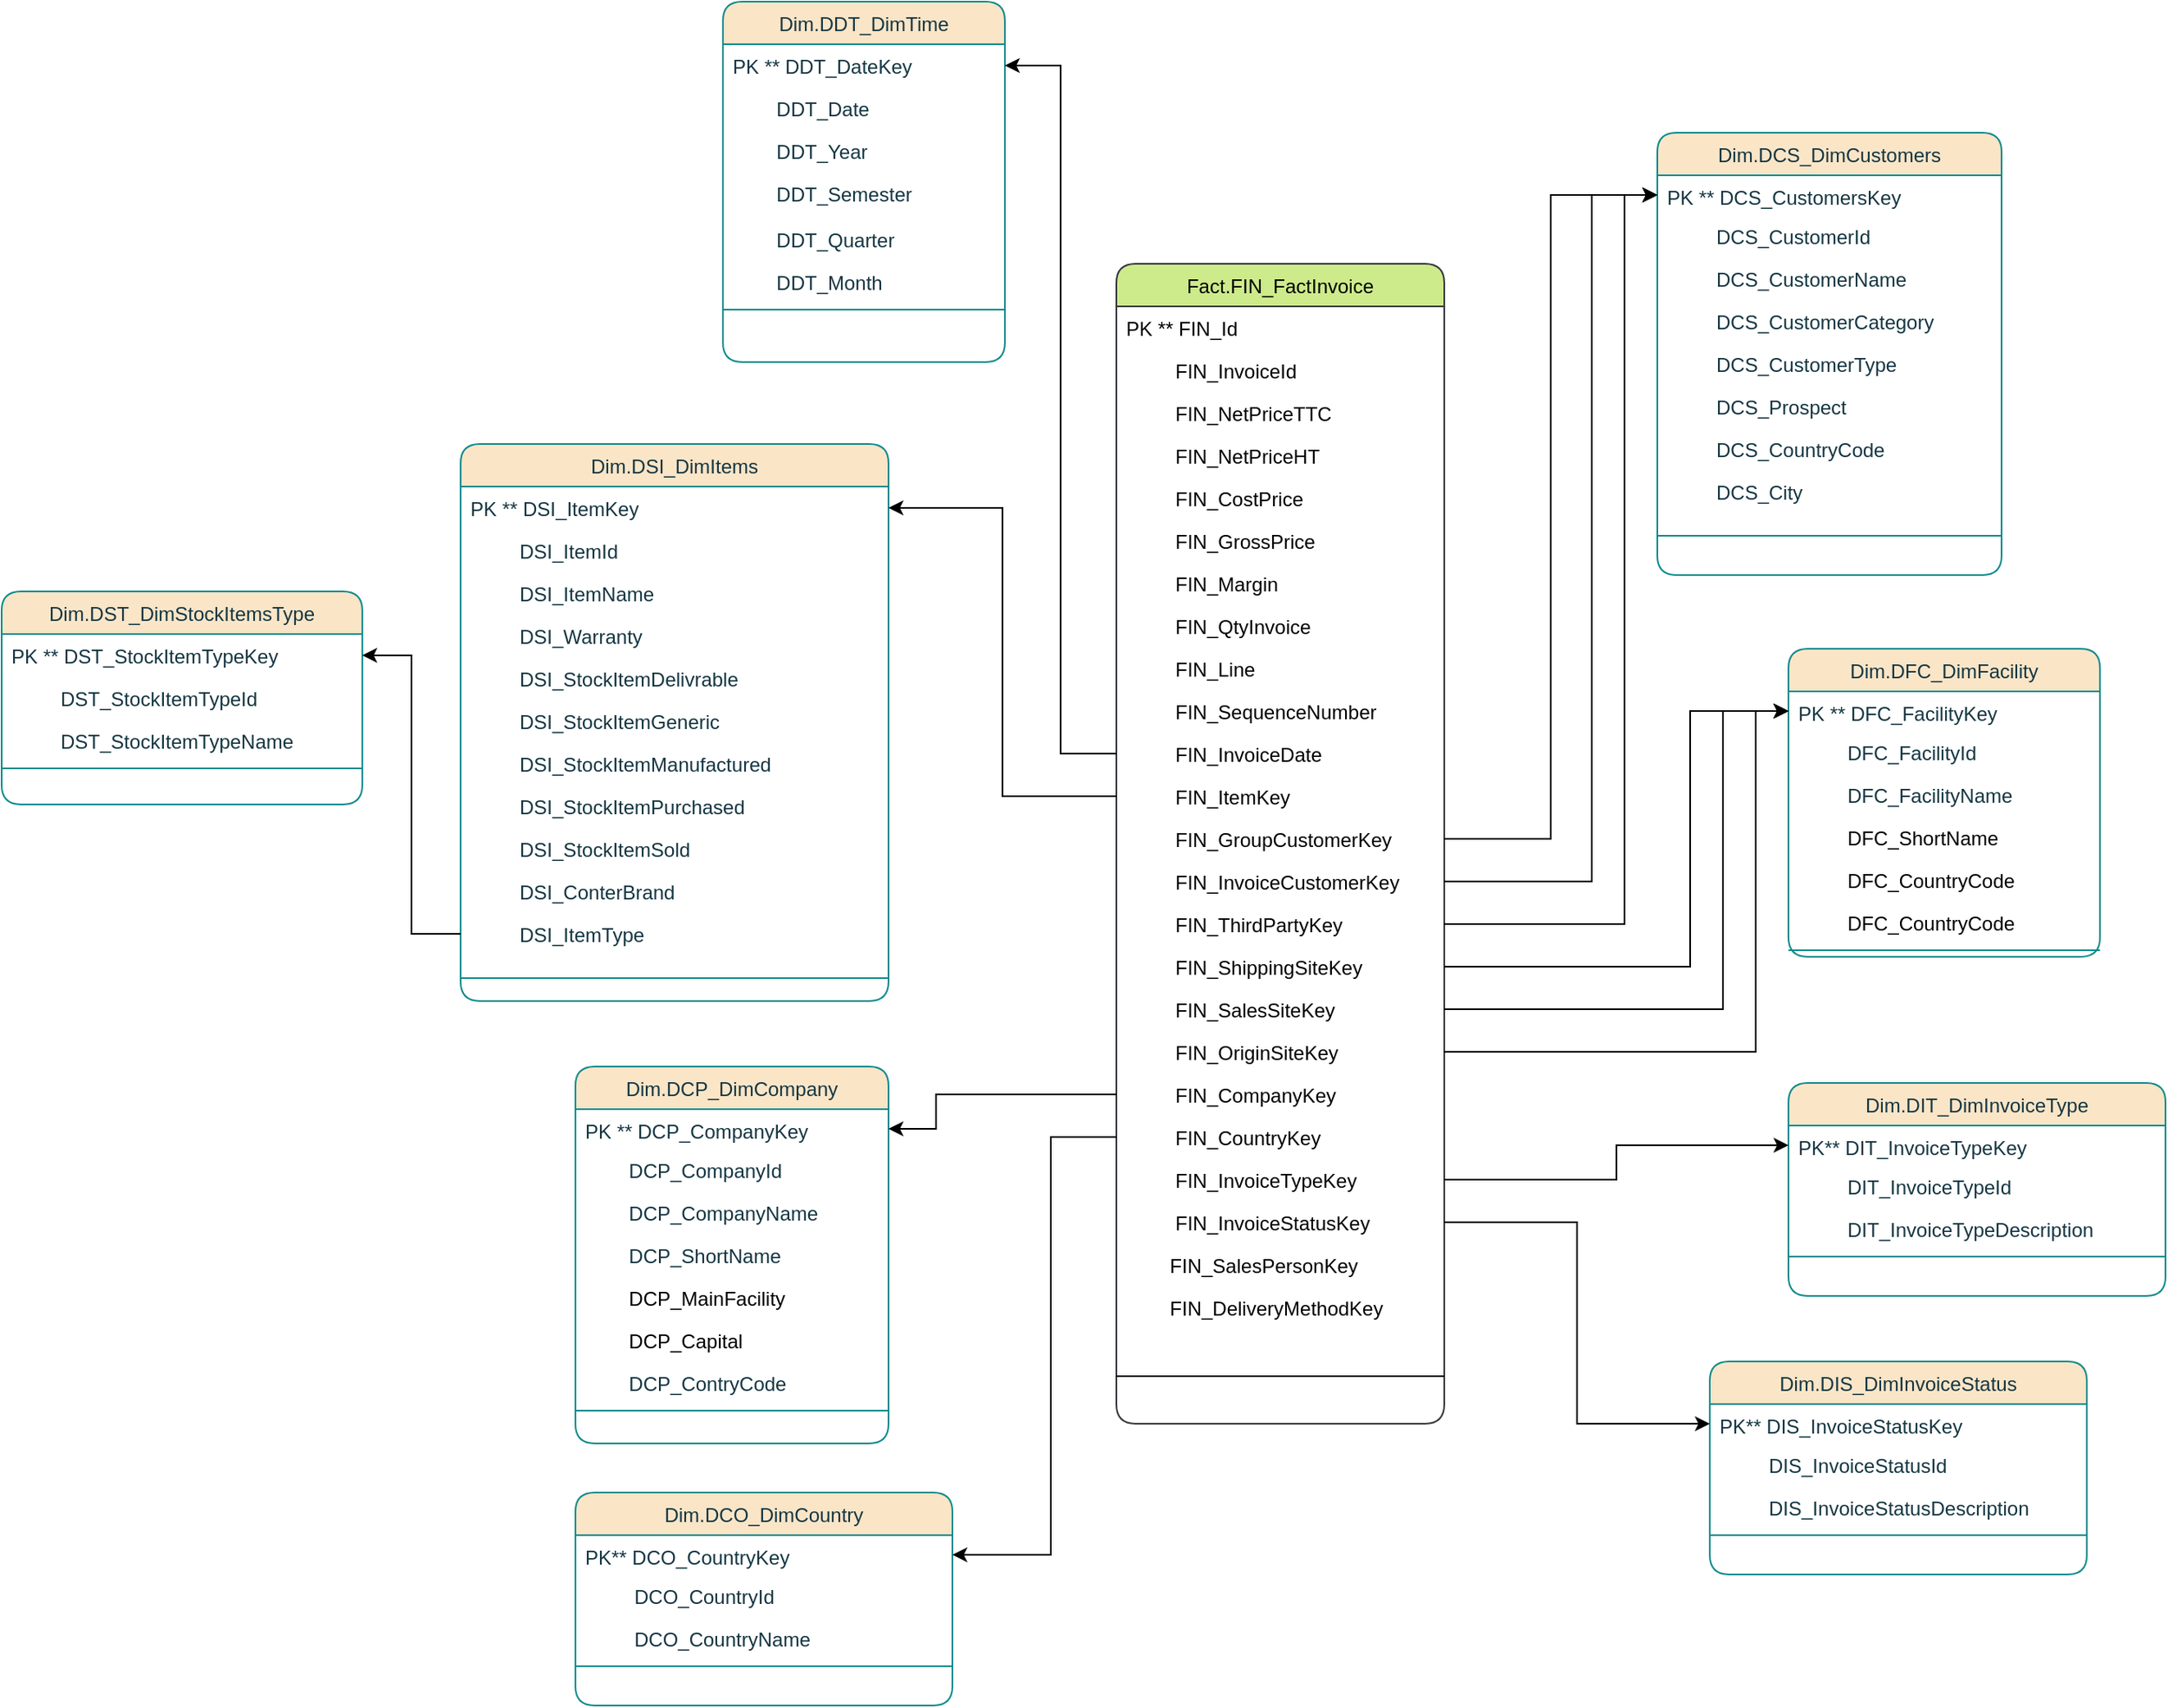 <mxfile version="21.2.3" type="github">
  <diagram name="Page-1" id="h5nciQh3TE7ta7tmnZzR">
    <mxGraphModel dx="2754" dy="570" grid="1" gridSize="10" guides="1" tooltips="1" connect="1" arrows="1" fold="1" page="1" pageScale="1" pageWidth="1654" pageHeight="1169" math="0" shadow="0">
      <root>
        <mxCell id="0" />
        <mxCell id="1" parent="0" />
        <mxCell id="ngMEPLknOlef9Go4WVba-1" value="Fact.FIN_FactInvoice" style="swimlane;fontStyle=0;align=center;verticalAlign=top;childLayout=stackLayout;horizontal=1;startSize=26;horizontalStack=0;resizeParent=1;resizeLast=0;collapsible=1;marginBottom=0;rounded=1;shadow=0;strokeWidth=1;fillColor=#cdeb8b;strokeColor=#36393d;" parent="1" vertex="1">
          <mxGeometry x="350" y="350" width="200" height="708" as="geometry">
            <mxRectangle x="550" y="140" width="160" height="26" as="alternateBounds" />
          </mxGeometry>
        </mxCell>
        <mxCell id="ngMEPLknOlef9Go4WVba-2" value="PK ** FIN_Id" style="text;align=left;verticalAlign=top;spacingLeft=4;spacingRight=4;overflow=hidden;rotatable=0;points=[[0,0.5],[1,0.5]];portConstraint=eastwest;" parent="ngMEPLknOlef9Go4WVba-1" vertex="1">
          <mxGeometry y="26" width="200" height="26" as="geometry" />
        </mxCell>
        <mxCell id="ngMEPLknOlef9Go4WVba-3" value="         FIN_InvoiceId" style="text;align=left;verticalAlign=top;spacingLeft=4;spacingRight=4;overflow=hidden;rotatable=0;points=[[0,0.5],[1,0.5]];portConstraint=eastwest;rounded=0;shadow=0;html=0;" parent="ngMEPLknOlef9Go4WVba-1" vertex="1">
          <mxGeometry y="52" width="200" height="26" as="geometry" />
        </mxCell>
        <mxCell id="ngMEPLknOlef9Go4WVba-4" value="         FIN_NetPriceTTC&#xa; " style="text;align=left;verticalAlign=top;spacingLeft=4;spacingRight=4;overflow=hidden;rotatable=0;points=[[0,0.5],[1,0.5]];portConstraint=eastwest;rounded=0;shadow=0;html=0;" parent="ngMEPLknOlef9Go4WVba-1" vertex="1">
          <mxGeometry y="78" width="200" height="26" as="geometry" />
        </mxCell>
        <mxCell id="ngMEPLknOlef9Go4WVba-5" value="         FIN_NetPriceHT&#xa; " style="text;align=left;verticalAlign=top;spacingLeft=4;spacingRight=4;overflow=hidden;rotatable=0;points=[[0,0.5],[1,0.5]];portConstraint=eastwest;rounded=0;shadow=0;html=0;" parent="ngMEPLknOlef9Go4WVba-1" vertex="1">
          <mxGeometry y="104" width="200" height="26" as="geometry" />
        </mxCell>
        <mxCell id="ngMEPLknOlef9Go4WVba-6" value="         FIN_CostPrice  &#xa; " style="text;align=left;verticalAlign=top;spacingLeft=4;spacingRight=4;overflow=hidden;rotatable=0;points=[[0,0.5],[1,0.5]];portConstraint=eastwest;rounded=0;shadow=0;html=0;" parent="ngMEPLknOlef9Go4WVba-1" vertex="1">
          <mxGeometry y="130" width="200" height="26" as="geometry" />
        </mxCell>
        <mxCell id="ngMEPLknOlef9Go4WVba-7" value="         FIN_GrossPrice  &#xa; " style="text;align=left;verticalAlign=top;spacingLeft=4;spacingRight=4;overflow=hidden;rotatable=0;points=[[0,0.5],[1,0.5]];portConstraint=eastwest;rounded=0;shadow=0;html=0;" parent="ngMEPLknOlef9Go4WVba-1" vertex="1">
          <mxGeometry y="156" width="200" height="26" as="geometry" />
        </mxCell>
        <mxCell id="ngMEPLknOlef9Go4WVba-8" value="         FIN_Margin " style="text;align=left;verticalAlign=top;spacingLeft=4;spacingRight=4;overflow=hidden;rotatable=0;points=[[0,0.5],[1,0.5]];portConstraint=eastwest;rounded=0;shadow=0;html=0;" parent="ngMEPLknOlef9Go4WVba-1" vertex="1">
          <mxGeometry y="182" width="200" height="26" as="geometry" />
        </mxCell>
        <mxCell id="ngMEPLknOlef9Go4WVba-9" value="         FIN_QtyInvoice " style="text;align=left;verticalAlign=top;spacingLeft=4;spacingRight=4;overflow=hidden;rotatable=0;points=[[0,0.5],[1,0.5]];portConstraint=eastwest;rounded=0;shadow=0;html=0;" parent="ngMEPLknOlef9Go4WVba-1" vertex="1">
          <mxGeometry y="208" width="200" height="26" as="geometry" />
        </mxCell>
        <mxCell id="ngMEPLknOlef9Go4WVba-10" value="         FIN_Line " style="text;align=left;verticalAlign=top;spacingLeft=4;spacingRight=4;overflow=hidden;rotatable=0;points=[[0,0.5],[1,0.5]];portConstraint=eastwest;rounded=0;shadow=0;html=0;" parent="ngMEPLknOlef9Go4WVba-1" vertex="1">
          <mxGeometry y="234" width="200" height="26" as="geometry" />
        </mxCell>
        <mxCell id="ngMEPLknOlef9Go4WVba-11" value="         FIN_SequenceNumber " style="text;align=left;verticalAlign=top;spacingLeft=4;spacingRight=4;overflow=hidden;rotatable=0;points=[[0,0.5],[1,0.5]];portConstraint=eastwest;rounded=0;shadow=0;html=0;" parent="ngMEPLknOlef9Go4WVba-1" vertex="1">
          <mxGeometry y="260" width="200" height="26" as="geometry" />
        </mxCell>
        <mxCell id="ngMEPLknOlef9Go4WVba-12" value="         FIN_InvoiceDate" style="text;align=left;verticalAlign=top;spacingLeft=4;spacingRight=4;overflow=hidden;rotatable=0;points=[[0,0.5],[1,0.5]];portConstraint=eastwest;rounded=0;shadow=0;html=0;" parent="ngMEPLknOlef9Go4WVba-1" vertex="1">
          <mxGeometry y="286" width="200" height="26" as="geometry" />
        </mxCell>
        <mxCell id="ngMEPLknOlef9Go4WVba-13" value="         FIN_ItemKey " style="text;align=left;verticalAlign=top;spacingLeft=4;spacingRight=4;overflow=hidden;rotatable=0;points=[[0,0.5],[1,0.5]];portConstraint=eastwest;rounded=0;shadow=0;html=0;" parent="ngMEPLknOlef9Go4WVba-1" vertex="1">
          <mxGeometry y="312" width="200" height="26" as="geometry" />
        </mxCell>
        <mxCell id="ngMEPLknOlef9Go4WVba-14" value="         FIN_GroupCustomerKey  " style="text;align=left;verticalAlign=top;spacingLeft=4;spacingRight=4;overflow=hidden;rotatable=0;points=[[0,0.5],[1,0.5]];portConstraint=eastwest;rounded=0;shadow=0;html=0;" parent="ngMEPLknOlef9Go4WVba-1" vertex="1">
          <mxGeometry y="338" width="200" height="26" as="geometry" />
        </mxCell>
        <mxCell id="ngMEPLknOlef9Go4WVba-15" value="         FIN_InvoiceCustomerKey  " style="text;align=left;verticalAlign=top;spacingLeft=4;spacingRight=4;overflow=hidden;rotatable=0;points=[[0,0.5],[1,0.5]];portConstraint=eastwest;rounded=0;shadow=0;html=0;" parent="ngMEPLknOlef9Go4WVba-1" vertex="1">
          <mxGeometry y="364" width="200" height="26" as="geometry" />
        </mxCell>
        <mxCell id="ngMEPLknOlef9Go4WVba-16" value="         FIN_ThirdPartyKey  " style="text;align=left;verticalAlign=top;spacingLeft=4;spacingRight=4;overflow=hidden;rotatable=0;points=[[0,0.5],[1,0.5]];portConstraint=eastwest;rounded=0;shadow=0;html=0;" parent="ngMEPLknOlef9Go4WVba-1" vertex="1">
          <mxGeometry y="390" width="200" height="26" as="geometry" />
        </mxCell>
        <mxCell id="ngMEPLknOlef9Go4WVba-17" value="         FIN_ShippingSiteKey&#xa;  " style="text;align=left;verticalAlign=top;spacingLeft=4;spacingRight=4;overflow=hidden;rotatable=0;points=[[0,0.5],[1,0.5]];portConstraint=eastwest;rounded=1;shadow=0;html=0;" parent="ngMEPLknOlef9Go4WVba-1" vertex="1">
          <mxGeometry y="416" width="200" height="26" as="geometry" />
        </mxCell>
        <mxCell id="ngMEPLknOlef9Go4WVba-18" value="         FIN_SalesSiteKey&#xa;  " style="text;align=left;verticalAlign=top;spacingLeft=4;spacingRight=4;overflow=hidden;rotatable=0;points=[[0,0.5],[1,0.5]];portConstraint=eastwest;rounded=1;shadow=0;html=0;" parent="ngMEPLknOlef9Go4WVba-1" vertex="1">
          <mxGeometry y="442" width="200" height="26" as="geometry" />
        </mxCell>
        <mxCell id="ngMEPLknOlef9Go4WVba-19" value="         FIN_OriginSiteKey&#xa;  " style="text;align=left;verticalAlign=top;spacingLeft=4;spacingRight=4;overflow=hidden;rotatable=0;points=[[0,0.5],[1,0.5]];portConstraint=eastwest;rounded=1;shadow=0;html=0;" parent="ngMEPLknOlef9Go4WVba-1" vertex="1">
          <mxGeometry y="468" width="200" height="26" as="geometry" />
        </mxCell>
        <mxCell id="ngMEPLknOlef9Go4WVba-20" value="         FIN_CompanyKey&#xa;  " style="text;align=left;verticalAlign=top;spacingLeft=4;spacingRight=4;overflow=hidden;rotatable=0;points=[[0,0.5],[1,0.5]];portConstraint=eastwest;rounded=1;shadow=0;html=0;" parent="ngMEPLknOlef9Go4WVba-1" vertex="1">
          <mxGeometry y="494" width="200" height="26" as="geometry" />
        </mxCell>
        <mxCell id="ngMEPLknOlef9Go4WVba-21" value="         FIN_CountryKey&#xa;  " style="text;align=left;verticalAlign=top;spacingLeft=4;spacingRight=4;overflow=hidden;rotatable=0;points=[[0,0.5],[1,0.5]];portConstraint=eastwest;rounded=1;shadow=0;html=0;" parent="ngMEPLknOlef9Go4WVba-1" vertex="1">
          <mxGeometry y="520" width="200" height="26" as="geometry" />
        </mxCell>
        <mxCell id="ngMEPLknOlef9Go4WVba-22" value="         FIN_InvoiceTypeKey  " style="text;align=left;verticalAlign=top;spacingLeft=4;spacingRight=4;overflow=hidden;rotatable=0;points=[[0,0.5],[1,0.5]];portConstraint=eastwest;rounded=1;shadow=0;html=0;" parent="ngMEPLknOlef9Go4WVba-1" vertex="1">
          <mxGeometry y="546" width="200" height="26" as="geometry" />
        </mxCell>
        <mxCell id="ngMEPLknOlef9Go4WVba-23" value="         FIN_InvoiceStatusKey  " style="text;align=left;verticalAlign=top;spacingLeft=4;spacingRight=4;overflow=hidden;rotatable=0;points=[[0,0.5],[1,0.5]];portConstraint=eastwest;rounded=1;shadow=0;html=0;" parent="ngMEPLknOlef9Go4WVba-1" vertex="1">
          <mxGeometry y="572" width="200" height="26" as="geometry" />
        </mxCell>
        <mxCell id="ngMEPLknOlef9Go4WVba-24" value="        FIN_SalesPersonKey" style="text;align=left;verticalAlign=top;spacingLeft=4;spacingRight=4;overflow=hidden;rotatable=0;points=[[0,0.5],[1,0.5]];portConstraint=eastwest;rounded=1;shadow=0;html=0;" parent="ngMEPLknOlef9Go4WVba-1" vertex="1">
          <mxGeometry y="598" width="200" height="26" as="geometry" />
        </mxCell>
        <mxCell id="ngMEPLknOlef9Go4WVba-25" value="        FIN_DeliveryMethodKey" style="text;align=left;verticalAlign=top;spacingLeft=4;spacingRight=4;overflow=hidden;rotatable=0;points=[[0,0.5],[1,0.5]];portConstraint=eastwest;rounded=1;shadow=0;html=0;" parent="ngMEPLknOlef9Go4WVba-1" vertex="1">
          <mxGeometry y="624" width="200" height="26" as="geometry" />
        </mxCell>
        <mxCell id="ngMEPLknOlef9Go4WVba-26" value="" style="line;html=1;strokeWidth=1;align=left;verticalAlign=middle;spacingTop=-1;spacingLeft=3;spacingRight=3;rotatable=0;labelPosition=right;points=[];portConstraint=eastwest;" parent="ngMEPLknOlef9Go4WVba-1" vertex="1">
          <mxGeometry y="650" width="200" height="58" as="geometry" />
        </mxCell>
        <mxCell id="_X3g_jrZR5o-a9PcmYyr-1" value="Dim.DDT_DimTime" style="swimlane;fontStyle=0;align=center;verticalAlign=top;childLayout=stackLayout;horizontal=1;startSize=26;horizontalStack=0;resizeParent=1;resizeLast=0;collapsible=1;marginBottom=0;rounded=1;shadow=0;strokeWidth=1;fillColor=#FAE5C7;strokeColor=#0F8B8D;labelBackgroundColor=none;fontColor=#143642;" vertex="1" parent="1">
          <mxGeometry x="110" y="190" width="172" height="220" as="geometry">
            <mxRectangle x="550" y="140" width="160" height="26" as="alternateBounds" />
          </mxGeometry>
        </mxCell>
        <mxCell id="_X3g_jrZR5o-a9PcmYyr-2" value="PK ** DDT_DateKey" style="text;align=left;verticalAlign=top;spacingLeft=4;spacingRight=4;overflow=hidden;rotatable=0;points=[[0,0.5],[1,0.5]];portConstraint=eastwest;labelBackgroundColor=none;fontColor=#143642;rounded=1;" vertex="1" parent="_X3g_jrZR5o-a9PcmYyr-1">
          <mxGeometry y="26" width="172" height="26" as="geometry" />
        </mxCell>
        <mxCell id="_X3g_jrZR5o-a9PcmYyr-3" value="        DDT_Date&#xa;" style="text;align=left;verticalAlign=top;spacingLeft=4;spacingRight=4;overflow=hidden;rotatable=0;points=[[0,0.5],[1,0.5]];portConstraint=eastwest;labelBackgroundColor=none;fontColor=#143642;rounded=1;" vertex="1" parent="_X3g_jrZR5o-a9PcmYyr-1">
          <mxGeometry y="52" width="172" height="26" as="geometry" />
        </mxCell>
        <mxCell id="_X3g_jrZR5o-a9PcmYyr-4" value="        DDT_Year&#xa;" style="text;align=left;verticalAlign=top;spacingLeft=4;spacingRight=4;overflow=hidden;rotatable=0;points=[[0,0.5],[1,0.5]];portConstraint=eastwest;labelBackgroundColor=none;fontColor=#143642;rounded=1;" vertex="1" parent="_X3g_jrZR5o-a9PcmYyr-1">
          <mxGeometry y="78" width="172" height="26" as="geometry" />
        </mxCell>
        <mxCell id="_X3g_jrZR5o-a9PcmYyr-5" value="        DDT_Semester&#xa;" style="text;align=left;verticalAlign=top;spacingLeft=4;spacingRight=4;overflow=hidden;rotatable=0;points=[[0,0.5],[1,0.5]];portConstraint=eastwest;labelBackgroundColor=none;fontColor=#143642;rounded=1;" vertex="1" parent="_X3g_jrZR5o-a9PcmYyr-1">
          <mxGeometry y="104" width="172" height="28" as="geometry" />
        </mxCell>
        <mxCell id="_X3g_jrZR5o-a9PcmYyr-6" value="        DDT_Quarter" style="text;align=left;verticalAlign=top;spacingLeft=4;spacingRight=4;overflow=hidden;rotatable=0;points=[[0,0.5],[1,0.5]];portConstraint=eastwest;labelBackgroundColor=none;fontColor=#143642;rounded=1;" vertex="1" parent="_X3g_jrZR5o-a9PcmYyr-1">
          <mxGeometry y="132" width="172" height="26" as="geometry" />
        </mxCell>
        <mxCell id="_X3g_jrZR5o-a9PcmYyr-7" value="        DDT_Month&#xa;" style="text;align=left;verticalAlign=top;spacingLeft=4;spacingRight=4;overflow=hidden;rotatable=0;points=[[0,0.5],[1,0.5]];portConstraint=eastwest;labelBackgroundColor=none;fontColor=#143642;rounded=1;" vertex="1" parent="_X3g_jrZR5o-a9PcmYyr-1">
          <mxGeometry y="158" width="172" height="26" as="geometry" />
        </mxCell>
        <mxCell id="_X3g_jrZR5o-a9PcmYyr-8" value="" style="line;html=1;strokeWidth=1;align=left;verticalAlign=middle;spacingTop=-1;spacingLeft=3;spacingRight=3;rotatable=0;labelPosition=right;points=[];portConstraint=eastwest;labelBackgroundColor=none;fillColor=#FAE5C7;strokeColor=#0F8B8D;fontColor=#143642;rounded=1;" vertex="1" parent="_X3g_jrZR5o-a9PcmYyr-1">
          <mxGeometry y="184" width="172" height="8" as="geometry" />
        </mxCell>
        <mxCell id="_X3g_jrZR5o-a9PcmYyr-9" style="edgeStyle=orthogonalEdgeStyle;rounded=0;orthogonalLoop=1;jettySize=auto;html=1;" edge="1" parent="1" source="ngMEPLknOlef9Go4WVba-12" target="_X3g_jrZR5o-a9PcmYyr-2">
          <mxGeometry relative="1" as="geometry" />
        </mxCell>
        <mxCell id="_X3g_jrZR5o-a9PcmYyr-10" value="Dim.DSI_DimItems" style="swimlane;fontStyle=0;align=center;verticalAlign=top;childLayout=stackLayout;horizontal=1;startSize=26;horizontalStack=0;resizeParent=1;resizeLast=0;collapsible=1;marginBottom=0;rounded=1;shadow=0;strokeWidth=1;fillColor=#FAE5C7;strokeColor=#0F8B8D;labelBackgroundColor=none;fontColor=#143642;" vertex="1" parent="1">
          <mxGeometry x="-50" y="460" width="261" height="340" as="geometry">
            <mxRectangle x="550" y="140" width="160" height="26" as="alternateBounds" />
          </mxGeometry>
        </mxCell>
        <mxCell id="_X3g_jrZR5o-a9PcmYyr-11" value="PK ** DSI_ItemKey" style="text;align=left;verticalAlign=top;spacingLeft=4;spacingRight=4;overflow=hidden;rotatable=0;points=[[0,0.5],[1,0.5]];portConstraint=eastwest;labelBackgroundColor=none;fontColor=#143642;rounded=1;" vertex="1" parent="_X3g_jrZR5o-a9PcmYyr-10">
          <mxGeometry y="26" width="261" height="26" as="geometry" />
        </mxCell>
        <mxCell id="_X3g_jrZR5o-a9PcmYyr-12" value="         DSI_ItemId&#xa;" style="text;align=left;verticalAlign=top;spacingLeft=4;spacingRight=4;overflow=hidden;rotatable=0;points=[[0,0.5],[1,0.5]];portConstraint=eastwest;labelBackgroundColor=none;fontColor=#143642;rounded=1;" vertex="1" parent="_X3g_jrZR5o-a9PcmYyr-10">
          <mxGeometry y="52" width="261" height="26" as="geometry" />
        </mxCell>
        <mxCell id="_X3g_jrZR5o-a9PcmYyr-13" value="         DSI_ItemName&#xa;" style="text;align=left;verticalAlign=top;spacingLeft=4;spacingRight=4;overflow=hidden;rotatable=0;points=[[0,0.5],[1,0.5]];portConstraint=eastwest;labelBackgroundColor=none;fontColor=#143642;rounded=1;" vertex="1" parent="_X3g_jrZR5o-a9PcmYyr-10">
          <mxGeometry y="78" width="261" height="26" as="geometry" />
        </mxCell>
        <mxCell id="_X3g_jrZR5o-a9PcmYyr-14" value="         DSI_Warranty&#xa;" style="text;align=left;verticalAlign=top;spacingLeft=4;spacingRight=4;overflow=hidden;rotatable=0;points=[[0,0.5],[1,0.5]];portConstraint=eastwest;labelBackgroundColor=none;fontColor=#143642;rounded=1;" vertex="1" parent="_X3g_jrZR5o-a9PcmYyr-10">
          <mxGeometry y="104" width="261" height="26" as="geometry" />
        </mxCell>
        <mxCell id="_X3g_jrZR5o-a9PcmYyr-15" value="         DSI_StockItemDelivrable" style="text;align=left;verticalAlign=top;spacingLeft=4;spacingRight=4;overflow=hidden;rotatable=0;points=[[0,0.5],[1,0.5]];portConstraint=eastwest;labelBackgroundColor=none;fontColor=#143642;rounded=1;" vertex="1" parent="_X3g_jrZR5o-a9PcmYyr-10">
          <mxGeometry y="130" width="261" height="26" as="geometry" />
        </mxCell>
        <mxCell id="_X3g_jrZR5o-a9PcmYyr-16" value="         DSI_StockItemGeneric &#xa;" style="text;align=left;verticalAlign=top;spacingLeft=4;spacingRight=4;overflow=hidden;rotatable=0;points=[[0,0.5],[1,0.5]];portConstraint=eastwest;labelBackgroundColor=none;fontColor=#143642;rounded=1;" vertex="1" parent="_X3g_jrZR5o-a9PcmYyr-10">
          <mxGeometry y="156" width="261" height="26" as="geometry" />
        </mxCell>
        <mxCell id="_X3g_jrZR5o-a9PcmYyr-17" value="         DSI_StockItemManufactured" style="text;align=left;verticalAlign=top;spacingLeft=4;spacingRight=4;overflow=hidden;rotatable=0;points=[[0,0.5],[1,0.5]];portConstraint=eastwest;labelBackgroundColor=none;fontColor=#143642;rounded=1;" vertex="1" parent="_X3g_jrZR5o-a9PcmYyr-10">
          <mxGeometry y="182" width="261" height="26" as="geometry" />
        </mxCell>
        <mxCell id="_X3g_jrZR5o-a9PcmYyr-18" value="         DSI_StockItemPurchased" style="text;align=left;verticalAlign=top;spacingLeft=4;spacingRight=4;overflow=hidden;rotatable=0;points=[[0,0.5],[1,0.5]];portConstraint=eastwest;labelBackgroundColor=none;fontColor=#143642;rounded=1;" vertex="1" parent="_X3g_jrZR5o-a9PcmYyr-10">
          <mxGeometry y="208" width="261" height="26" as="geometry" />
        </mxCell>
        <mxCell id="_X3g_jrZR5o-a9PcmYyr-19" value="         DSI_StockItemSold&#xa;" style="text;align=left;verticalAlign=top;spacingLeft=4;spacingRight=4;overflow=hidden;rotatable=0;points=[[0,0.5],[1,0.5]];portConstraint=eastwest;labelBackgroundColor=none;fontColor=#143642;rounded=1;" vertex="1" parent="_X3g_jrZR5o-a9PcmYyr-10">
          <mxGeometry y="234" width="261" height="26" as="geometry" />
        </mxCell>
        <mxCell id="_X3g_jrZR5o-a9PcmYyr-20" value="         DSI_ConterBrand&#xa;" style="text;align=left;verticalAlign=top;spacingLeft=4;spacingRight=4;overflow=hidden;rotatable=0;points=[[0,0.5],[1,0.5]];portConstraint=eastwest;labelBackgroundColor=none;fontColor=#143642;rounded=1;" vertex="1" parent="_X3g_jrZR5o-a9PcmYyr-10">
          <mxGeometry y="260" width="261" height="26" as="geometry" />
        </mxCell>
        <mxCell id="_X3g_jrZR5o-a9PcmYyr-21" value="         DSI_ItemType&#xa;" style="text;align=left;verticalAlign=top;spacingLeft=4;spacingRight=4;overflow=hidden;rotatable=0;points=[[0,0.5],[1,0.5]];portConstraint=eastwest;labelBackgroundColor=none;fontColor=#143642;rounded=1;" vertex="1" parent="_X3g_jrZR5o-a9PcmYyr-10">
          <mxGeometry y="286" width="261" height="26" as="geometry" />
        </mxCell>
        <mxCell id="_X3g_jrZR5o-a9PcmYyr-22" value="" style="line;html=1;strokeWidth=1;align=left;verticalAlign=middle;spacingTop=-1;spacingLeft=3;spacingRight=3;rotatable=0;labelPosition=right;points=[];portConstraint=eastwest;labelBackgroundColor=none;fillColor=#FAE5C7;strokeColor=#0F8B8D;fontColor=#143642;rounded=1;" vertex="1" parent="_X3g_jrZR5o-a9PcmYyr-10">
          <mxGeometry y="312" width="261" height="28" as="geometry" />
        </mxCell>
        <mxCell id="_X3g_jrZR5o-a9PcmYyr-23" style="edgeStyle=orthogonalEdgeStyle;rounded=0;orthogonalLoop=1;jettySize=auto;html=1;" edge="1" parent="1" source="ngMEPLknOlef9Go4WVba-13" target="_X3g_jrZR5o-a9PcmYyr-11">
          <mxGeometry relative="1" as="geometry" />
        </mxCell>
        <mxCell id="_X3g_jrZR5o-a9PcmYyr-24" value="Dim.DST_DimStockItemsType" style="swimlane;fontStyle=0;align=center;verticalAlign=top;childLayout=stackLayout;horizontal=1;startSize=26;horizontalStack=0;resizeParent=1;resizeLast=0;collapsible=1;marginBottom=0;rounded=1;shadow=0;strokeWidth=1;fillColor=#FAE5C7;strokeColor=#0F8B8D;labelBackgroundColor=none;fontColor=#143642;" vertex="1" parent="1">
          <mxGeometry x="-330" y="550" width="220" height="130" as="geometry">
            <mxRectangle x="550" y="140" width="160" height="26" as="alternateBounds" />
          </mxGeometry>
        </mxCell>
        <mxCell id="_X3g_jrZR5o-a9PcmYyr-25" value="PK ** DST_StockItemTypeKey" style="text;align=left;verticalAlign=top;spacingLeft=4;spacingRight=4;overflow=hidden;rotatable=0;points=[[0,0.5],[1,0.5]];portConstraint=eastwest;labelBackgroundColor=none;fontColor=#143642;rounded=1;" vertex="1" parent="_X3g_jrZR5o-a9PcmYyr-24">
          <mxGeometry y="26" width="220" height="26" as="geometry" />
        </mxCell>
        <mxCell id="_X3g_jrZR5o-a9PcmYyr-26" value="         DST_StockItemTypeId&#xa;" style="text;align=left;verticalAlign=top;spacingLeft=4;spacingRight=4;overflow=hidden;rotatable=0;points=[[0,0.5],[1,0.5]];portConstraint=eastwest;labelBackgroundColor=none;fontColor=#143642;rounded=1;" vertex="1" parent="_X3g_jrZR5o-a9PcmYyr-24">
          <mxGeometry y="52" width="220" height="26" as="geometry" />
        </mxCell>
        <mxCell id="_X3g_jrZR5o-a9PcmYyr-27" value="         DST_StockItemTypeName" style="text;align=left;verticalAlign=top;spacingLeft=4;spacingRight=4;overflow=hidden;rotatable=0;points=[[0,0.5],[1,0.5]];portConstraint=eastwest;labelBackgroundColor=none;fontColor=#143642;rounded=1;" vertex="1" parent="_X3g_jrZR5o-a9PcmYyr-24">
          <mxGeometry y="78" width="220" height="26" as="geometry" />
        </mxCell>
        <mxCell id="_X3g_jrZR5o-a9PcmYyr-28" value="" style="line;html=1;strokeWidth=1;align=left;verticalAlign=middle;spacingTop=-1;spacingLeft=3;spacingRight=3;rotatable=0;labelPosition=right;points=[];portConstraint=eastwest;labelBackgroundColor=none;fillColor=#FAE5C7;strokeColor=#0F8B8D;fontColor=#143642;rounded=1;" vertex="1" parent="_X3g_jrZR5o-a9PcmYyr-24">
          <mxGeometry y="104" width="220" height="8" as="geometry" />
        </mxCell>
        <mxCell id="_X3g_jrZR5o-a9PcmYyr-30" style="edgeStyle=orthogonalEdgeStyle;rounded=0;orthogonalLoop=1;jettySize=auto;html=1;" edge="1" parent="1" source="_X3g_jrZR5o-a9PcmYyr-21" target="_X3g_jrZR5o-a9PcmYyr-25">
          <mxGeometry relative="1" as="geometry" />
        </mxCell>
        <mxCell id="_X3g_jrZR5o-a9PcmYyr-31" value="Dim.DCS_DimCustomers" style="swimlane;fontStyle=0;align=center;verticalAlign=top;childLayout=stackLayout;horizontal=1;startSize=26;horizontalStack=0;resizeParent=1;resizeLast=0;collapsible=1;marginBottom=0;rounded=1;shadow=0;strokeWidth=1;fillColor=#FAE5C7;strokeColor=#0F8B8D;labelBackgroundColor=none;fontColor=#143642;" vertex="1" parent="1">
          <mxGeometry x="680" y="270" width="210" height="270" as="geometry">
            <mxRectangle x="550" y="140" width="160" height="26" as="alternateBounds" />
          </mxGeometry>
        </mxCell>
        <mxCell id="_X3g_jrZR5o-a9PcmYyr-32" value="PK ** DCS_CustomersKey" style="text;align=left;verticalAlign=top;spacingLeft=4;spacingRight=4;overflow=hidden;rotatable=0;points=[[0,0.5],[1,0.5]];portConstraint=eastwest;labelBackgroundColor=none;fontColor=#143642;rounded=1;" vertex="1" parent="_X3g_jrZR5o-a9PcmYyr-31">
          <mxGeometry y="26" width="210" height="24" as="geometry" />
        </mxCell>
        <mxCell id="_X3g_jrZR5o-a9PcmYyr-33" value="         DCS_CustomerId" style="text;align=left;verticalAlign=top;spacingLeft=4;spacingRight=4;overflow=hidden;rotatable=0;points=[[0,0.5],[1,0.5]];portConstraint=eastwest;labelBackgroundColor=none;fontColor=#143642;rounded=1;" vertex="1" parent="_X3g_jrZR5o-a9PcmYyr-31">
          <mxGeometry y="50" width="210" height="26" as="geometry" />
        </mxCell>
        <mxCell id="_X3g_jrZR5o-a9PcmYyr-34" value="         DCS_CustomerName" style="text;align=left;verticalAlign=top;spacingLeft=4;spacingRight=4;overflow=hidden;rotatable=0;points=[[0,0.5],[1,0.5]];portConstraint=eastwest;labelBackgroundColor=none;fontColor=#143642;rounded=1;" vertex="1" parent="_X3g_jrZR5o-a9PcmYyr-31">
          <mxGeometry y="76" width="210" height="26" as="geometry" />
        </mxCell>
        <mxCell id="_X3g_jrZR5o-a9PcmYyr-35" value="         DCS_CustomerCategory" style="text;align=left;verticalAlign=top;spacingLeft=4;spacingRight=4;overflow=hidden;rotatable=0;points=[[0,0.5],[1,0.5]];portConstraint=eastwest;labelBackgroundColor=none;fontColor=#143642;rounded=1;" vertex="1" parent="_X3g_jrZR5o-a9PcmYyr-31">
          <mxGeometry y="102" width="210" height="26" as="geometry" />
        </mxCell>
        <mxCell id="_X3g_jrZR5o-a9PcmYyr-36" value="         DCS_CustomerType" style="text;align=left;verticalAlign=top;spacingLeft=4;spacingRight=4;overflow=hidden;rotatable=0;points=[[0,0.5],[1,0.5]];portConstraint=eastwest;labelBackgroundColor=none;fontColor=#143642;rounded=1;" vertex="1" parent="_X3g_jrZR5o-a9PcmYyr-31">
          <mxGeometry y="128" width="210" height="26" as="geometry" />
        </mxCell>
        <mxCell id="_X3g_jrZR5o-a9PcmYyr-37" value="         DCS_Prospect" style="text;align=left;verticalAlign=top;spacingLeft=4;spacingRight=4;overflow=hidden;rotatable=0;points=[[0,0.5],[1,0.5]];portConstraint=eastwest;labelBackgroundColor=none;fontColor=#143642;rounded=1;" vertex="1" parent="_X3g_jrZR5o-a9PcmYyr-31">
          <mxGeometry y="154" width="210" height="26" as="geometry" />
        </mxCell>
        <mxCell id="_X3g_jrZR5o-a9PcmYyr-38" value="         DCS_CountryCode" style="text;align=left;verticalAlign=top;spacingLeft=4;spacingRight=4;overflow=hidden;rotatable=0;points=[[0,0.5],[1,0.5]];portConstraint=eastwest;labelBackgroundColor=none;fontColor=#143642;rounded=1;" vertex="1" parent="_X3g_jrZR5o-a9PcmYyr-31">
          <mxGeometry y="180" width="210" height="26" as="geometry" />
        </mxCell>
        <mxCell id="_X3g_jrZR5o-a9PcmYyr-39" value="         DCS_City" style="text;align=left;verticalAlign=top;spacingLeft=4;spacingRight=4;overflow=hidden;rotatable=0;points=[[0,0.5],[1,0.5]];portConstraint=eastwest;labelBackgroundColor=none;fontColor=#143642;rounded=1;" vertex="1" parent="_X3g_jrZR5o-a9PcmYyr-31">
          <mxGeometry y="206" width="210" height="26" as="geometry" />
        </mxCell>
        <mxCell id="_X3g_jrZR5o-a9PcmYyr-40" value="" style="line;html=1;strokeWidth=1;align=left;verticalAlign=middle;spacingTop=-1;spacingLeft=3;spacingRight=3;rotatable=0;labelPosition=right;points=[];portConstraint=eastwest;labelBackgroundColor=none;fillColor=#FAE5C7;strokeColor=#0F8B8D;fontColor=#143642;rounded=1;" vertex="1" parent="_X3g_jrZR5o-a9PcmYyr-31">
          <mxGeometry y="232" width="210" height="28" as="geometry" />
        </mxCell>
        <mxCell id="_X3g_jrZR5o-a9PcmYyr-41" style="edgeStyle=orthogonalEdgeStyle;rounded=0;orthogonalLoop=1;jettySize=auto;html=1;" edge="1" parent="1" source="ngMEPLknOlef9Go4WVba-14" target="_X3g_jrZR5o-a9PcmYyr-32">
          <mxGeometry relative="1" as="geometry" />
        </mxCell>
        <mxCell id="_X3g_jrZR5o-a9PcmYyr-42" style="edgeStyle=orthogonalEdgeStyle;rounded=0;orthogonalLoop=1;jettySize=auto;html=1;" edge="1" parent="1" source="ngMEPLknOlef9Go4WVba-15" target="_X3g_jrZR5o-a9PcmYyr-32">
          <mxGeometry relative="1" as="geometry">
            <Array as="points">
              <mxPoint x="640" y="727" />
              <mxPoint x="640" y="308" />
            </Array>
          </mxGeometry>
        </mxCell>
        <mxCell id="_X3g_jrZR5o-a9PcmYyr-43" style="edgeStyle=orthogonalEdgeStyle;rounded=0;orthogonalLoop=1;jettySize=auto;html=1;" edge="1" parent="1" source="ngMEPLknOlef9Go4WVba-16" target="_X3g_jrZR5o-a9PcmYyr-32">
          <mxGeometry relative="1" as="geometry">
            <Array as="points">
              <mxPoint x="660" y="753" />
              <mxPoint x="660" y="308" />
            </Array>
          </mxGeometry>
        </mxCell>
        <mxCell id="_X3g_jrZR5o-a9PcmYyr-44" value="Dim.DFC_DimFacility" style="swimlane;fontStyle=0;align=center;verticalAlign=top;childLayout=stackLayout;horizontal=1;startSize=26;horizontalStack=0;resizeParent=1;resizeLast=0;collapsible=1;marginBottom=0;rounded=1;shadow=0;strokeWidth=1;fillColor=#FAE5C7;strokeColor=#0F8B8D;labelBackgroundColor=none;fontColor=#143642;" vertex="1" parent="1">
          <mxGeometry x="760" y="585" width="190" height="188" as="geometry">
            <mxRectangle x="550" y="140" width="160" height="26" as="alternateBounds" />
          </mxGeometry>
        </mxCell>
        <mxCell id="_X3g_jrZR5o-a9PcmYyr-45" value="PK ** DFC_FacilityKey" style="text;align=left;verticalAlign=top;spacingLeft=4;spacingRight=4;overflow=hidden;rotatable=0;points=[[0,0.5],[1,0.5]];portConstraint=eastwest;labelBackgroundColor=none;fontColor=#143642;rounded=1;" vertex="1" parent="_X3g_jrZR5o-a9PcmYyr-44">
          <mxGeometry y="26" width="190" height="24" as="geometry" />
        </mxCell>
        <mxCell id="_X3g_jrZR5o-a9PcmYyr-46" value="         DFC_FacilityId" style="text;align=left;verticalAlign=top;spacingLeft=4;spacingRight=4;overflow=hidden;rotatable=0;points=[[0,0.5],[1,0.5]];portConstraint=eastwest;labelBackgroundColor=none;fontColor=#143642;rounded=1;" vertex="1" parent="_X3g_jrZR5o-a9PcmYyr-44">
          <mxGeometry y="50" width="190" height="26" as="geometry" />
        </mxCell>
        <mxCell id="_X3g_jrZR5o-a9PcmYyr-47" value="         DFC_FacilityName" style="text;align=left;verticalAlign=top;spacingLeft=4;spacingRight=4;overflow=hidden;rotatable=0;points=[[0,0.5],[1,0.5]];portConstraint=eastwest;labelBackgroundColor=none;fontColor=#143642;rounded=1;" vertex="1" parent="_X3g_jrZR5o-a9PcmYyr-44">
          <mxGeometry y="76" width="190" height="26" as="geometry" />
        </mxCell>
        <mxCell id="_X3g_jrZR5o-a9PcmYyr-48" value="         DFC_ShortName" style="text;align=left;verticalAlign=top;spacingLeft=4;spacingRight=4;overflow=hidden;rotatable=0;points=[[0,0.5],[1,0.5]];portConstraint=eastwest;labelBackgroundColor=none;rounded=1;" vertex="1" parent="_X3g_jrZR5o-a9PcmYyr-44">
          <mxGeometry y="102" width="190" height="26" as="geometry" />
        </mxCell>
        <mxCell id="_X3g_jrZR5o-a9PcmYyr-86" value="         DFC_CountryCode" style="text;align=left;verticalAlign=top;spacingLeft=4;spacingRight=4;overflow=hidden;rotatable=0;points=[[0,0.5],[1,0.5]];portConstraint=eastwest;labelBackgroundColor=none;rounded=1;" vertex="1" parent="_X3g_jrZR5o-a9PcmYyr-44">
          <mxGeometry y="128" width="190" height="26" as="geometry" />
        </mxCell>
        <mxCell id="_X3g_jrZR5o-a9PcmYyr-49" value="         DFC_CountryCode" style="text;align=left;verticalAlign=top;spacingLeft=4;spacingRight=4;overflow=hidden;rotatable=0;points=[[0,0.5],[1,0.5]];portConstraint=eastwest;labelBackgroundColor=none;rounded=1;" vertex="1" parent="_X3g_jrZR5o-a9PcmYyr-44">
          <mxGeometry y="154" width="190" height="26" as="geometry" />
        </mxCell>
        <mxCell id="_X3g_jrZR5o-a9PcmYyr-50" value="" style="line;html=1;strokeWidth=1;align=left;verticalAlign=middle;spacingTop=-1;spacingLeft=3;spacingRight=3;rotatable=0;labelPosition=right;points=[];portConstraint=eastwest;labelBackgroundColor=none;fillColor=#FAE5C7;strokeColor=#0F8B8D;fontColor=#143642;rounded=1;" vertex="1" parent="_X3g_jrZR5o-a9PcmYyr-44">
          <mxGeometry y="180" width="190" height="8" as="geometry" />
        </mxCell>
        <mxCell id="_X3g_jrZR5o-a9PcmYyr-54" style="edgeStyle=orthogonalEdgeStyle;rounded=0;orthogonalLoop=1;jettySize=auto;html=1;" edge="1" parent="1" source="ngMEPLknOlef9Go4WVba-17" target="_X3g_jrZR5o-a9PcmYyr-45">
          <mxGeometry relative="1" as="geometry">
            <Array as="points">
              <mxPoint x="700" y="779" />
              <mxPoint x="700" y="623" />
            </Array>
          </mxGeometry>
        </mxCell>
        <mxCell id="_X3g_jrZR5o-a9PcmYyr-55" style="edgeStyle=orthogonalEdgeStyle;rounded=0;orthogonalLoop=1;jettySize=auto;html=1;" edge="1" parent="1" source="ngMEPLknOlef9Go4WVba-18" target="_X3g_jrZR5o-a9PcmYyr-45">
          <mxGeometry relative="1" as="geometry">
            <Array as="points">
              <mxPoint x="720" y="805" />
              <mxPoint x="720" y="623" />
            </Array>
          </mxGeometry>
        </mxCell>
        <mxCell id="_X3g_jrZR5o-a9PcmYyr-56" style="edgeStyle=orthogonalEdgeStyle;rounded=0;orthogonalLoop=1;jettySize=auto;html=1;entryX=0;entryY=0.5;entryDx=0;entryDy=0;" edge="1" parent="1" source="ngMEPLknOlef9Go4WVba-19" target="_X3g_jrZR5o-a9PcmYyr-45">
          <mxGeometry relative="1" as="geometry">
            <Array as="points">
              <mxPoint x="740" y="831" />
              <mxPoint x="740" y="623" />
            </Array>
          </mxGeometry>
        </mxCell>
        <mxCell id="_X3g_jrZR5o-a9PcmYyr-57" value="Dim.DCO_DimCountry" style="swimlane;fontStyle=0;align=center;verticalAlign=top;childLayout=stackLayout;horizontal=1;startSize=26;horizontalStack=0;resizeParent=1;resizeLast=0;collapsible=1;marginBottom=0;rounded=1;shadow=0;strokeWidth=1;fillColor=#FAE5C7;strokeColor=#0F8B8D;labelBackgroundColor=none;fontColor=#143642;" vertex="1" parent="1">
          <mxGeometry x="20" y="1100" width="230" height="130" as="geometry">
            <mxRectangle x="550" y="140" width="160" height="26" as="alternateBounds" />
          </mxGeometry>
        </mxCell>
        <mxCell id="_X3g_jrZR5o-a9PcmYyr-58" value="PK** DCO_CountryKey&#xa; " style="text;align=left;verticalAlign=top;spacingLeft=4;spacingRight=4;overflow=hidden;rotatable=0;points=[[0,0.5],[1,0.5]];portConstraint=eastwest;labelBackgroundColor=none;fontColor=#143642;rounded=1;" vertex="1" parent="_X3g_jrZR5o-a9PcmYyr-57">
          <mxGeometry y="26" width="230" height="24" as="geometry" />
        </mxCell>
        <mxCell id="_X3g_jrZR5o-a9PcmYyr-59" value="         DCO_CountryId" style="text;align=left;verticalAlign=top;spacingLeft=4;spacingRight=4;overflow=hidden;rotatable=0;points=[[0,0.5],[1,0.5]];portConstraint=eastwest;labelBackgroundColor=none;fontColor=#143642;rounded=1;" vertex="1" parent="_X3g_jrZR5o-a9PcmYyr-57">
          <mxGeometry y="50" width="230" height="26" as="geometry" />
        </mxCell>
        <mxCell id="_X3g_jrZR5o-a9PcmYyr-60" value="         DCO_CountryName" style="text;align=left;verticalAlign=top;spacingLeft=4;spacingRight=4;overflow=hidden;rotatable=0;points=[[0,0.5],[1,0.5]];portConstraint=eastwest;labelBackgroundColor=none;fontColor=#143642;rounded=1;" vertex="1" parent="_X3g_jrZR5o-a9PcmYyr-57">
          <mxGeometry y="76" width="230" height="26" as="geometry" />
        </mxCell>
        <mxCell id="_X3g_jrZR5o-a9PcmYyr-61" value="" style="line;html=1;strokeWidth=1;align=left;verticalAlign=middle;spacingTop=-1;spacingLeft=3;spacingRight=3;rotatable=0;labelPosition=right;points=[];portConstraint=eastwest;labelBackgroundColor=none;fillColor=#FAE5C7;strokeColor=#0F8B8D;fontColor=#143642;rounded=1;" vertex="1" parent="_X3g_jrZR5o-a9PcmYyr-57">
          <mxGeometry y="102" width="230" height="8" as="geometry" />
        </mxCell>
        <mxCell id="_X3g_jrZR5o-a9PcmYyr-63" style="edgeStyle=orthogonalEdgeStyle;rounded=0;orthogonalLoop=1;jettySize=auto;html=1;" edge="1" parent="1" source="ngMEPLknOlef9Go4WVba-21" target="_X3g_jrZR5o-a9PcmYyr-58">
          <mxGeometry relative="1" as="geometry">
            <Array as="points">
              <mxPoint x="310" y="883" />
              <mxPoint x="310" y="1138" />
            </Array>
          </mxGeometry>
        </mxCell>
        <mxCell id="_X3g_jrZR5o-a9PcmYyr-64" value="Dim.DCP_DimCompany" style="swimlane;fontStyle=0;align=center;verticalAlign=top;childLayout=stackLayout;horizontal=1;startSize=26;horizontalStack=0;resizeParent=1;resizeLast=0;collapsible=1;marginBottom=0;rounded=1;shadow=0;strokeWidth=1;fillColor=#FAE5C7;strokeColor=#0F8B8D;labelBackgroundColor=none;fontColor=#143642;" vertex="1" parent="1">
          <mxGeometry x="20" y="840" width="191" height="230" as="geometry">
            <mxRectangle x="550" y="140" width="160" height="26" as="alternateBounds" />
          </mxGeometry>
        </mxCell>
        <mxCell id="_X3g_jrZR5o-a9PcmYyr-65" value="PK ** DCP_CompanyKey&#xa;" style="text;align=left;verticalAlign=top;spacingLeft=4;spacingRight=4;overflow=hidden;rotatable=0;points=[[0,0.5],[1,0.5]];portConstraint=eastwest;labelBackgroundColor=none;fontColor=#143642;rounded=1;" vertex="1" parent="_X3g_jrZR5o-a9PcmYyr-64">
          <mxGeometry y="26" width="191" height="24" as="geometry" />
        </mxCell>
        <mxCell id="_X3g_jrZR5o-a9PcmYyr-66" value="        DCP_CompanyId" style="text;align=left;verticalAlign=top;spacingLeft=4;spacingRight=4;overflow=hidden;rotatable=0;points=[[0,0.5],[1,0.5]];portConstraint=eastwest;labelBackgroundColor=none;fontColor=#143642;rounded=1;" vertex="1" parent="_X3g_jrZR5o-a9PcmYyr-64">
          <mxGeometry y="50" width="191" height="26" as="geometry" />
        </mxCell>
        <mxCell id="_X3g_jrZR5o-a9PcmYyr-67" value="        DCP_CompanyName" style="text;align=left;verticalAlign=top;spacingLeft=4;spacingRight=4;overflow=hidden;rotatable=0;points=[[0,0.5],[1,0.5]];portConstraint=eastwest;labelBackgroundColor=none;fontColor=#143642;rounded=1;" vertex="1" parent="_X3g_jrZR5o-a9PcmYyr-64">
          <mxGeometry y="76" width="191" height="26" as="geometry" />
        </mxCell>
        <mxCell id="_X3g_jrZR5o-a9PcmYyr-68" value="        DCP_ShortName" style="text;align=left;verticalAlign=top;spacingLeft=4;spacingRight=4;overflow=hidden;rotatable=0;points=[[0,0.5],[1,0.5]];portConstraint=eastwest;labelBackgroundColor=none;fontColor=#143642;rounded=1;" vertex="1" parent="_X3g_jrZR5o-a9PcmYyr-64">
          <mxGeometry y="102" width="191" height="26" as="geometry" />
        </mxCell>
        <mxCell id="_X3g_jrZR5o-a9PcmYyr-69" value="        DCP_MainFacility" style="text;align=left;verticalAlign=top;spacingLeft=4;spacingRight=4;overflow=hidden;rotatable=0;points=[[0,0.5],[1,0.5]];portConstraint=eastwest;rounded=1;shadow=0;html=0;labelBackgroundColor=none;" vertex="1" parent="_X3g_jrZR5o-a9PcmYyr-64">
          <mxGeometry y="128" width="191" height="26" as="geometry" />
        </mxCell>
        <mxCell id="_X3g_jrZR5o-a9PcmYyr-70" value="        DCP_Capital" style="text;align=left;verticalAlign=top;spacingLeft=4;spacingRight=4;overflow=hidden;rotatable=0;points=[[0,0.5],[1,0.5]];portConstraint=eastwest;rounded=1;shadow=0;html=0;labelBackgroundColor=none;" vertex="1" parent="_X3g_jrZR5o-a9PcmYyr-64">
          <mxGeometry y="154" width="191" height="26" as="geometry" />
        </mxCell>
        <mxCell id="_X3g_jrZR5o-a9PcmYyr-71" value="        DCP_ContryCode" style="text;align=left;verticalAlign=top;spacingLeft=4;spacingRight=4;overflow=hidden;rotatable=0;points=[[0,0.5],[1,0.5]];portConstraint=eastwest;labelBackgroundColor=none;fontColor=#143642;rounded=1;" vertex="1" parent="_X3g_jrZR5o-a9PcmYyr-64">
          <mxGeometry y="180" width="191" height="26" as="geometry" />
        </mxCell>
        <mxCell id="_X3g_jrZR5o-a9PcmYyr-72" value="" style="line;html=1;strokeWidth=1;align=left;verticalAlign=middle;spacingTop=-1;spacingLeft=3;spacingRight=3;rotatable=0;labelPosition=right;points=[];portConstraint=eastwest;labelBackgroundColor=none;fillColor=#FAE5C7;strokeColor=#0F8B8D;fontColor=#143642;rounded=1;" vertex="1" parent="_X3g_jrZR5o-a9PcmYyr-64">
          <mxGeometry y="206" width="191" height="8" as="geometry" />
        </mxCell>
        <mxCell id="_X3g_jrZR5o-a9PcmYyr-73" style="edgeStyle=orthogonalEdgeStyle;rounded=0;orthogonalLoop=1;jettySize=auto;html=1;" edge="1" parent="1" source="ngMEPLknOlef9Go4WVba-20" target="_X3g_jrZR5o-a9PcmYyr-65">
          <mxGeometry relative="1" as="geometry">
            <Array as="points">
              <mxPoint x="240" y="857" />
              <mxPoint x="240" y="878" />
            </Array>
          </mxGeometry>
        </mxCell>
        <mxCell id="_X3g_jrZR5o-a9PcmYyr-74" value="Dim.DIT_DimInvoiceType" style="swimlane;fontStyle=0;align=center;verticalAlign=top;childLayout=stackLayout;horizontal=1;startSize=26;horizontalStack=0;resizeParent=1;resizeLast=0;collapsible=1;marginBottom=0;rounded=1;shadow=0;strokeWidth=1;fillColor=#FAE5C7;strokeColor=#0F8B8D;labelBackgroundColor=none;fontColor=#143642;" vertex="1" parent="1">
          <mxGeometry x="760" y="850" width="230" height="130" as="geometry">
            <mxRectangle x="550" y="140" width="160" height="26" as="alternateBounds" />
          </mxGeometry>
        </mxCell>
        <mxCell id="_X3g_jrZR5o-a9PcmYyr-75" value="PK** DIT_InvoiceTypeKey&#xa; " style="text;align=left;verticalAlign=top;spacingLeft=4;spacingRight=4;overflow=hidden;rotatable=0;points=[[0,0.5],[1,0.5]];portConstraint=eastwest;labelBackgroundColor=none;fontColor=#143642;rounded=1;" vertex="1" parent="_X3g_jrZR5o-a9PcmYyr-74">
          <mxGeometry y="26" width="230" height="24" as="geometry" />
        </mxCell>
        <mxCell id="_X3g_jrZR5o-a9PcmYyr-76" value="         DIT_InvoiceTypeId" style="text;align=left;verticalAlign=top;spacingLeft=4;spacingRight=4;overflow=hidden;rotatable=0;points=[[0,0.5],[1,0.5]];portConstraint=eastwest;labelBackgroundColor=none;fontColor=#143642;rounded=1;" vertex="1" parent="_X3g_jrZR5o-a9PcmYyr-74">
          <mxGeometry y="50" width="230" height="26" as="geometry" />
        </mxCell>
        <mxCell id="_X3g_jrZR5o-a9PcmYyr-77" value="         DIT_InvoiceTypeDescription" style="text;align=left;verticalAlign=top;spacingLeft=4;spacingRight=4;overflow=hidden;rotatable=0;points=[[0,0.5],[1,0.5]];portConstraint=eastwest;labelBackgroundColor=none;fontColor=#143642;rounded=1;" vertex="1" parent="_X3g_jrZR5o-a9PcmYyr-74">
          <mxGeometry y="76" width="230" height="26" as="geometry" />
        </mxCell>
        <mxCell id="_X3g_jrZR5o-a9PcmYyr-78" value="" style="line;html=1;strokeWidth=1;align=left;verticalAlign=middle;spacingTop=-1;spacingLeft=3;spacingRight=3;rotatable=0;labelPosition=right;points=[];portConstraint=eastwest;labelBackgroundColor=none;fillColor=#FAE5C7;strokeColor=#0F8B8D;fontColor=#143642;rounded=1;" vertex="1" parent="_X3g_jrZR5o-a9PcmYyr-74">
          <mxGeometry y="102" width="230" height="8" as="geometry" />
        </mxCell>
        <mxCell id="_X3g_jrZR5o-a9PcmYyr-79" style="edgeStyle=orthogonalEdgeStyle;rounded=0;orthogonalLoop=1;jettySize=auto;html=1;" edge="1" parent="1" source="ngMEPLknOlef9Go4WVba-22" target="_X3g_jrZR5o-a9PcmYyr-75">
          <mxGeometry relative="1" as="geometry" />
        </mxCell>
        <mxCell id="_X3g_jrZR5o-a9PcmYyr-80" value="Dim.DIS_DimInvoiceStatus" style="swimlane;fontStyle=0;align=center;verticalAlign=top;childLayout=stackLayout;horizontal=1;startSize=26;horizontalStack=0;resizeParent=1;resizeLast=0;collapsible=1;marginBottom=0;rounded=1;shadow=0;strokeWidth=1;fillColor=#FAE5C7;strokeColor=#0F8B8D;labelBackgroundColor=none;fontColor=#143642;" vertex="1" parent="1">
          <mxGeometry x="712" y="1020" width="230" height="130" as="geometry">
            <mxRectangle x="550" y="140" width="160" height="26" as="alternateBounds" />
          </mxGeometry>
        </mxCell>
        <mxCell id="_X3g_jrZR5o-a9PcmYyr-81" value="PK** DIS_InvoiceStatusKey&#xa; " style="text;align=left;verticalAlign=top;spacingLeft=4;spacingRight=4;overflow=hidden;rotatable=0;points=[[0,0.5],[1,0.5]];portConstraint=eastwest;labelBackgroundColor=none;fontColor=#143642;rounded=1;" vertex="1" parent="_X3g_jrZR5o-a9PcmYyr-80">
          <mxGeometry y="26" width="230" height="24" as="geometry" />
        </mxCell>
        <mxCell id="_X3g_jrZR5o-a9PcmYyr-82" value="         DIS_InvoiceStatusId" style="text;align=left;verticalAlign=top;spacingLeft=4;spacingRight=4;overflow=hidden;rotatable=0;points=[[0,0.5],[1,0.5]];portConstraint=eastwest;labelBackgroundColor=none;fontColor=#143642;rounded=1;" vertex="1" parent="_X3g_jrZR5o-a9PcmYyr-80">
          <mxGeometry y="50" width="230" height="26" as="geometry" />
        </mxCell>
        <mxCell id="_X3g_jrZR5o-a9PcmYyr-83" value="         DIS_InvoiceStatusDescription" style="text;align=left;verticalAlign=top;spacingLeft=4;spacingRight=4;overflow=hidden;rotatable=0;points=[[0,0.5],[1,0.5]];portConstraint=eastwest;labelBackgroundColor=none;fontColor=#143642;rounded=1;" vertex="1" parent="_X3g_jrZR5o-a9PcmYyr-80">
          <mxGeometry y="76" width="230" height="26" as="geometry" />
        </mxCell>
        <mxCell id="_X3g_jrZR5o-a9PcmYyr-84" value="" style="line;html=1;strokeWidth=1;align=left;verticalAlign=middle;spacingTop=-1;spacingLeft=3;spacingRight=3;rotatable=0;labelPosition=right;points=[];portConstraint=eastwest;labelBackgroundColor=none;fillColor=#FAE5C7;strokeColor=#0F8B8D;fontColor=#143642;rounded=1;" vertex="1" parent="_X3g_jrZR5o-a9PcmYyr-80">
          <mxGeometry y="102" width="230" height="8" as="geometry" />
        </mxCell>
        <mxCell id="_X3g_jrZR5o-a9PcmYyr-85" style="edgeStyle=orthogonalEdgeStyle;rounded=0;orthogonalLoop=1;jettySize=auto;html=1;" edge="1" parent="1" source="ngMEPLknOlef9Go4WVba-23" target="_X3g_jrZR5o-a9PcmYyr-81">
          <mxGeometry relative="1" as="geometry" />
        </mxCell>
      </root>
    </mxGraphModel>
  </diagram>
</mxfile>
